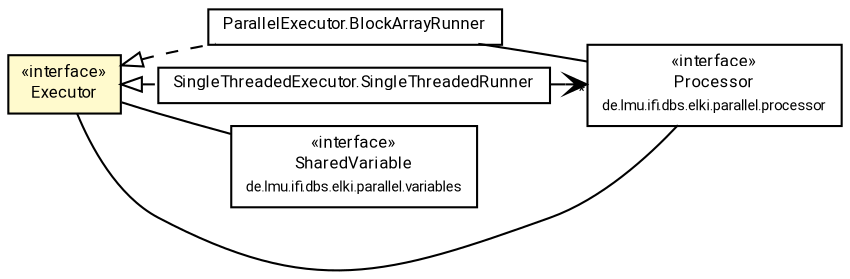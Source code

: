 #!/usr/local/bin/dot
#
# Class diagram 
# Generated by UMLGraph version R5_7_2-60-g0e99a6 (http://www.spinellis.gr/umlgraph/)
#

digraph G {
	graph [fontnames="svg"]
	edge [fontname="Roboto",fontsize=7,labelfontname="Roboto",labelfontsize=7,color="black"];
	node [fontname="Roboto",fontcolor="black",fontsize=8,shape=plaintext,margin=0,width=0,height=0];
	nodesep=0.15;
	ranksep=0.25;
	rankdir=LR;
	// de.lmu.ifi.dbs.elki.parallel.ParallelExecutor.BlockArrayRunner
	c4068152 [label=<<table title="de.lmu.ifi.dbs.elki.parallel.ParallelExecutor.BlockArrayRunner" border="0" cellborder="1" cellspacing="0" cellpadding="2" href="ParallelExecutor.BlockArrayRunner.html" target="_parent">
		<tr><td><table border="0" cellspacing="0" cellpadding="1">
		<tr><td align="center" balign="center"> <font face="Roboto">ParallelExecutor.BlockArrayRunner</font> </td></tr>
		</table></td></tr>
		</table>>, URL="ParallelExecutor.BlockArrayRunner.html"];
	// de.lmu.ifi.dbs.elki.parallel.SingleThreadedExecutor.SingleThreadedRunner
	c4068154 [label=<<table title="de.lmu.ifi.dbs.elki.parallel.SingleThreadedExecutor.SingleThreadedRunner" border="0" cellborder="1" cellspacing="0" cellpadding="2" href="SingleThreadedExecutor.SingleThreadedRunner.html" target="_parent">
		<tr><td><table border="0" cellspacing="0" cellpadding="1">
		<tr><td align="center" balign="center"> <font face="Roboto">SingleThreadedExecutor.SingleThreadedRunner</font> </td></tr>
		</table></td></tr>
		</table>>, URL="SingleThreadedExecutor.SingleThreadedRunner.html"];
	// de.lmu.ifi.dbs.elki.parallel.variables.SharedVariable<I extends de.lmu.ifi.dbs.elki.parallel.variables.SharedVariable.Instance<?>>
	c4068159 [label=<<table title="de.lmu.ifi.dbs.elki.parallel.variables.SharedVariable" border="0" cellborder="1" cellspacing="0" cellpadding="2" href="variables/SharedVariable.html" target="_parent">
		<tr><td><table border="0" cellspacing="0" cellpadding="1">
		<tr><td align="center" balign="center"> &#171;interface&#187; </td></tr>
		<tr><td align="center" balign="center"> <font face="Roboto">SharedVariable</font> </td></tr>
		<tr><td align="center" balign="center"> <font face="Roboto" point-size="7.0">de.lmu.ifi.dbs.elki.parallel.variables</font> </td></tr>
		</table></td></tr>
		</table>>, URL="variables/SharedVariable.html"];
	// de.lmu.ifi.dbs.elki.parallel.processor.Processor
	c4068167 [label=<<table title="de.lmu.ifi.dbs.elki.parallel.processor.Processor" border="0" cellborder="1" cellspacing="0" cellpadding="2" href="processor/Processor.html" target="_parent">
		<tr><td><table border="0" cellspacing="0" cellpadding="1">
		<tr><td align="center" balign="center"> &#171;interface&#187; </td></tr>
		<tr><td align="center" balign="center"> <font face="Roboto">Processor</font> </td></tr>
		<tr><td align="center" balign="center"> <font face="Roboto" point-size="7.0">de.lmu.ifi.dbs.elki.parallel.processor</font> </td></tr>
		</table></td></tr>
		</table>>, URL="processor/Processor.html"];
	// de.lmu.ifi.dbs.elki.parallel.Executor
	c4068180 [label=<<table title="de.lmu.ifi.dbs.elki.parallel.Executor" border="0" cellborder="1" cellspacing="0" cellpadding="2" bgcolor="lemonChiffon" href="Executor.html" target="_parent">
		<tr><td><table border="0" cellspacing="0" cellpadding="1">
		<tr><td align="center" balign="center"> &#171;interface&#187; </td></tr>
		<tr><td align="center" balign="center"> <font face="Roboto">Executor</font> </td></tr>
		</table></td></tr>
		</table>>, URL="Executor.html"];
	// de.lmu.ifi.dbs.elki.parallel.ParallelExecutor.BlockArrayRunner implements de.lmu.ifi.dbs.elki.parallel.Executor
	c4068180 -> c4068152 [arrowtail=empty,style=dashed,dir=back,weight=9];
	// de.lmu.ifi.dbs.elki.parallel.ParallelExecutor.BlockArrayRunner assoc de.lmu.ifi.dbs.elki.parallel.processor.Processor
	c4068152 -> c4068167 [arrowhead=none,weight=2];
	// de.lmu.ifi.dbs.elki.parallel.SingleThreadedExecutor.SingleThreadedRunner implements de.lmu.ifi.dbs.elki.parallel.Executor
	c4068180 -> c4068154 [arrowtail=empty,style=dashed,dir=back,weight=9];
	// de.lmu.ifi.dbs.elki.parallel.Executor assoc de.lmu.ifi.dbs.elki.parallel.processor.Processor
	c4068180 -> c4068167 [arrowhead=none,weight=2];
	// de.lmu.ifi.dbs.elki.parallel.Executor assoc de.lmu.ifi.dbs.elki.parallel.variables.SharedVariable<I extends de.lmu.ifi.dbs.elki.parallel.variables.SharedVariable.Instance<?>>
	c4068180 -> c4068159 [arrowhead=none,weight=2];
	// de.lmu.ifi.dbs.elki.parallel.SingleThreadedExecutor.SingleThreadedRunner navassoc de.lmu.ifi.dbs.elki.parallel.processor.Processor
	c4068154 -> c4068167 [arrowhead=open,weight=1,headlabel="*"];
}

